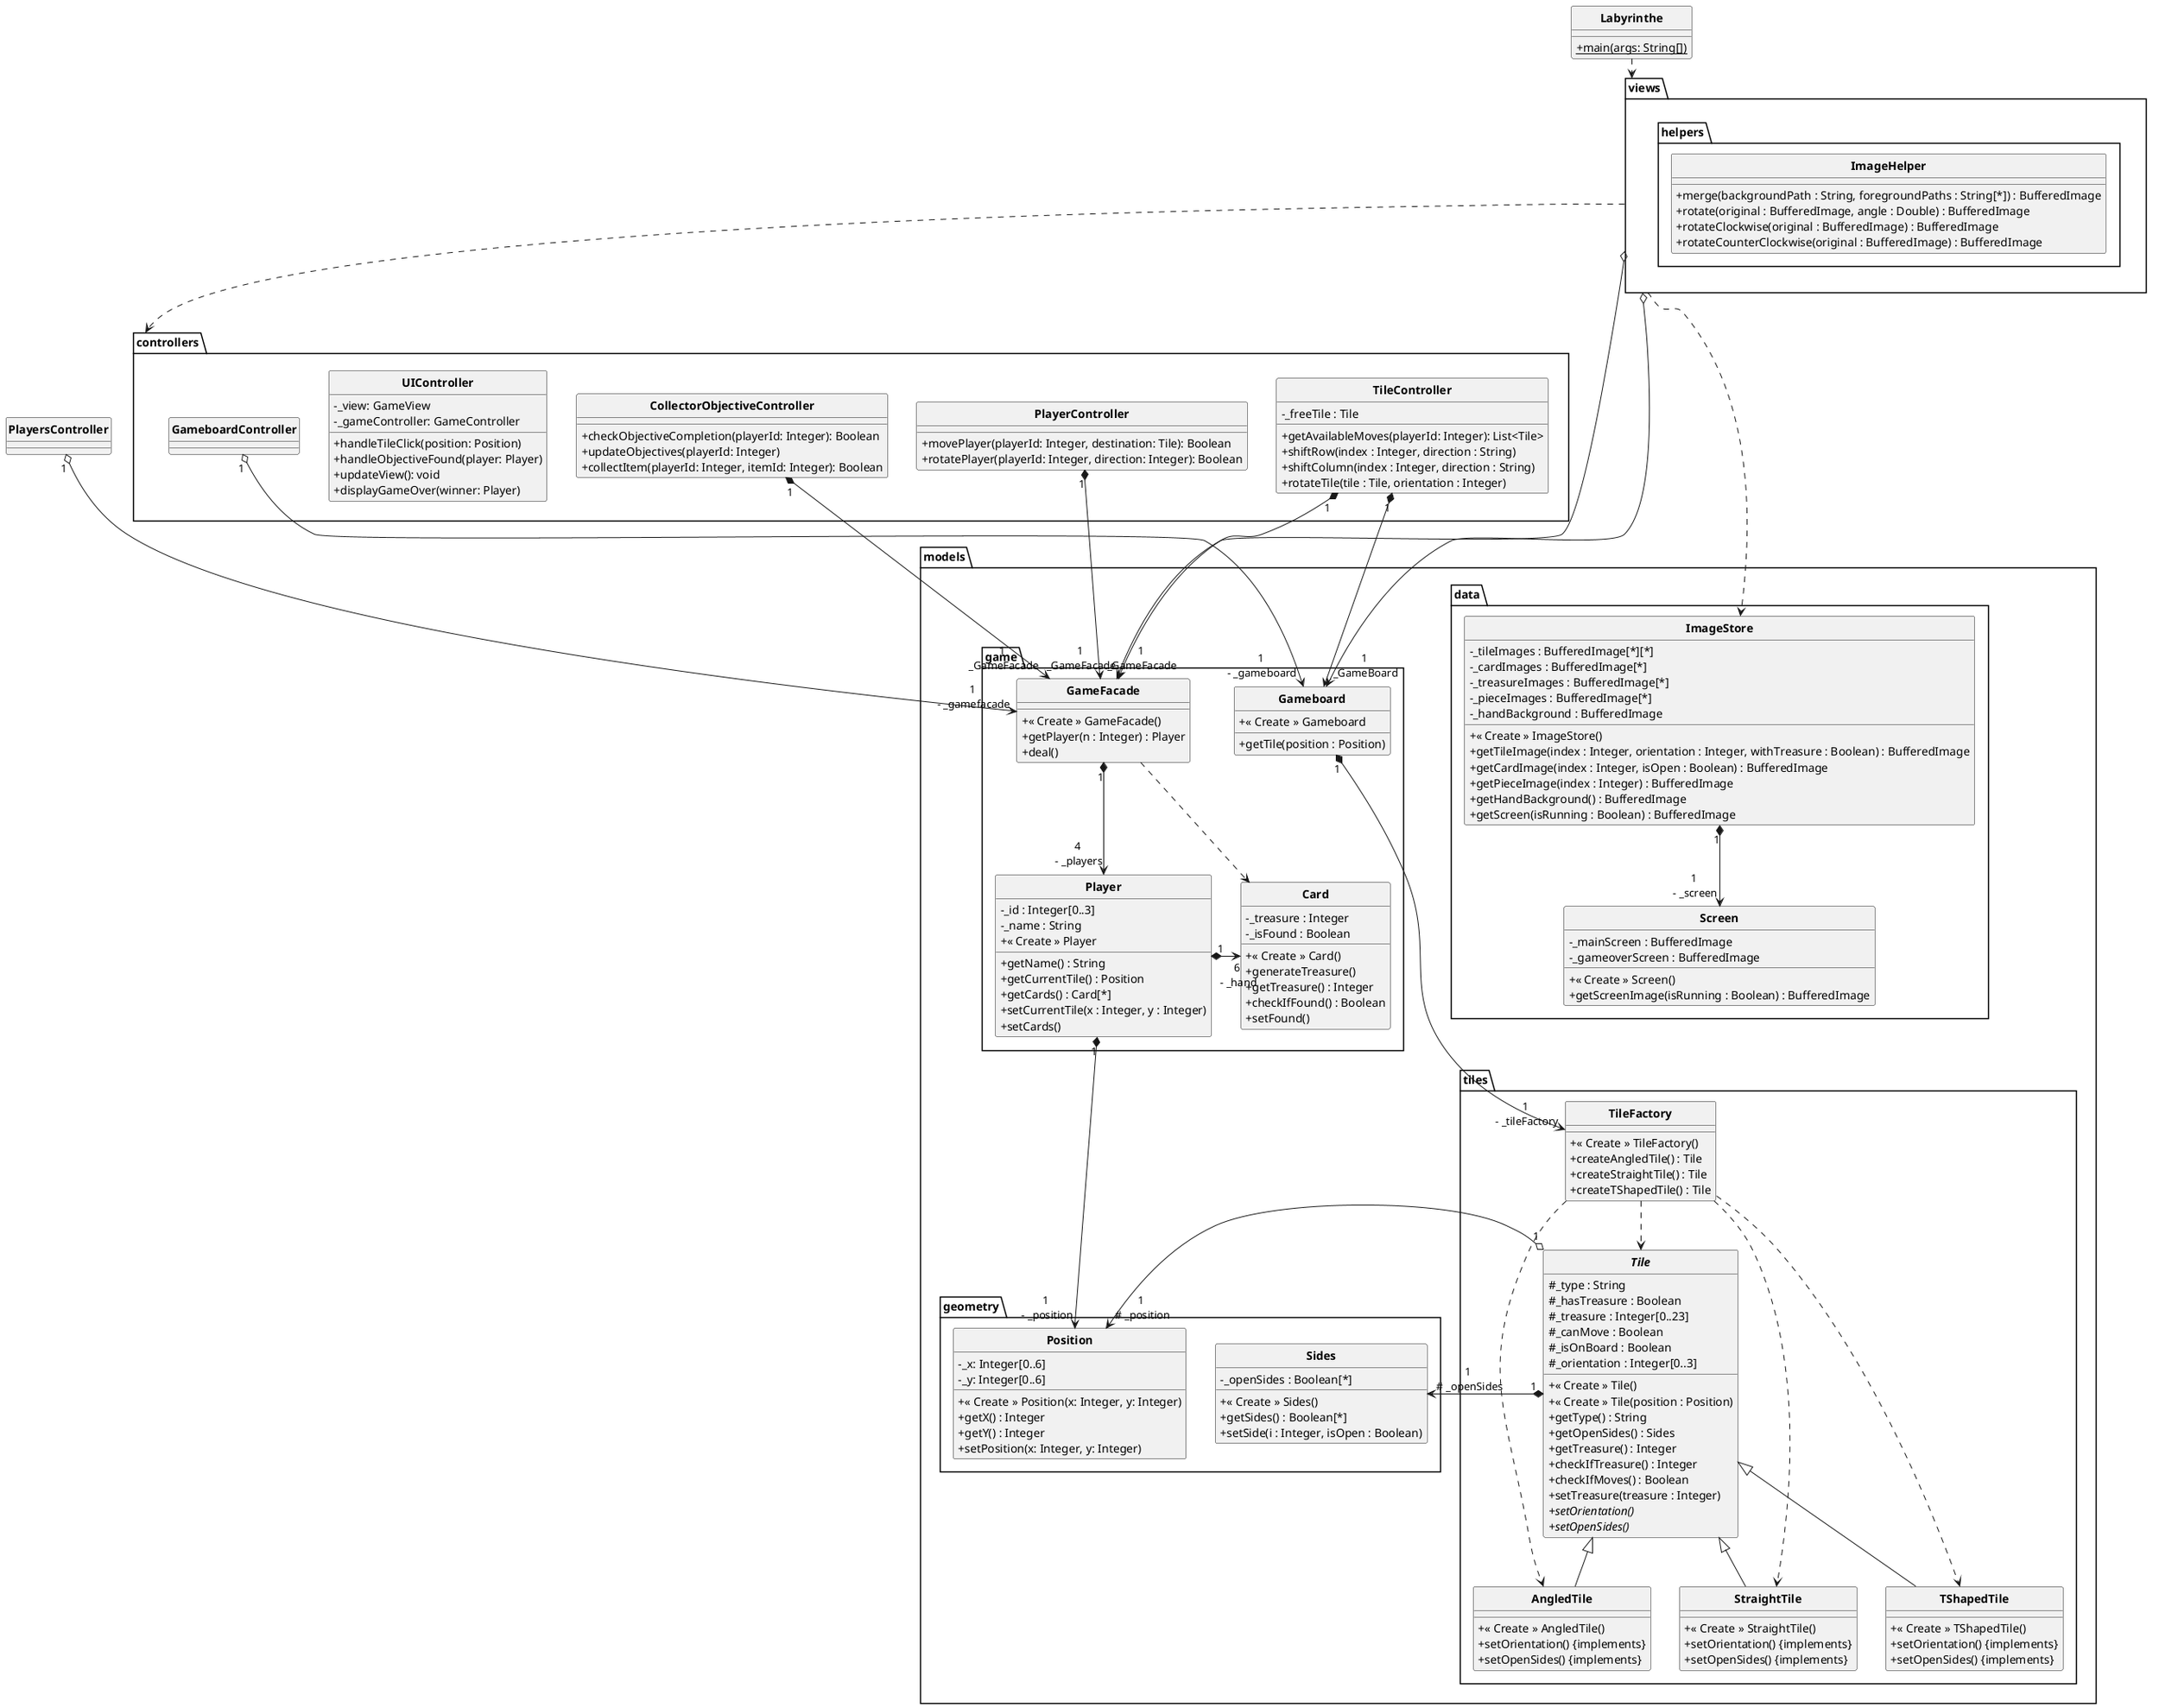 @startuml Labyrinthe

skinparam style strictuml
skinparam classAttributeIconSize 0
skinparam classFontStyle Bold
hide enum methods

class Labyrinthe
{
    + {static} main(args: String[])
}

package views
{
	package helpers {
		'classe fournie :
		class ImageHelper {
			+ merge(backgroundPath : String, foregroundPaths : String[*]) : BufferedImage
			+ rotate(original : BufferedImage, angle : Double) : BufferedImage
			+ rotateClockwise(original : BufferedImage) : BufferedImage
			+ rotateCounterClockwise(original : BufferedImage) : BufferedImage
		}
	}
}

package controllers
{

   class TileController {


           + getAvailableMoves(playerId: Integer): List<Tile>
       - _freeTile : Tile
       + shiftRow(index : Integer, direction : String)
       + shiftColumn(index : Integer, direction : String)
       + rotateTile(tile : Tile, orientation : Integer)
   }
   class PlayerController {

       + movePlayer(playerId: Integer, destination: Tile): Boolean
           + rotatePlayer(playerId: Integer, direction: Integer): Boolean
   }
   class CollectorObjectiveController {



       + checkObjectiveCompletion(playerId: Integer): Boolean
       + updateObjectives(playerId: Integer)
       + collectItem(playerId: Integer, itemId: Integer): Boolean
   }
   class UIController {
       - _view: GameView
       - _gameController: GameController

       + handleTileClick(position: Position)
       + handleObjectiveFound(player: Player)
       + updateView(): void
       + displayGameOver(winner: Player)
   }


    class GameboardController {}
}

package models
{
	package tiles {
		class TileFactory {
			+ « Create » TileFactory()
			+ createAngledTile() : Tile
			+ createStraightTile() : Tile
			+ createTShapedTile() : Tile
		}

		abstract class Tile {
			# _type : String
			# _hasTreasure : Boolean
			# _treasure : Integer[0..23]
			# _canMove : Boolean
			# _isOnBoard : Boolean
			# _orientation : Integer[0..3]
			+ « Create » Tile()
			+ « Create » Tile(position : Position)
			+ getType() : String
			'récupérer les voies de passage :
			+ getOpenSides() : Sides
			+ getTreasure() : Integer
			+ checkIfTreasure() : Integer
			+ checkIfMoves() : Boolean
			+ setTreasure(treasure : Integer)
			+ {abstract} setOrientation()
			+ {abstract} setOpenSides()
		}
		class AngledTile extends Tile {
			+ « Create » AngledTile()
			+ setOrientation() {implements}
			+ setOpenSides() {implements}
		}
		class StraightTile extends Tile {
			+ « Create » StraightTile()
			+ setOrientation() {implements}
			+ setOpenSides() {implements}
		}
		class TShapedTile extends Tile {
			+ « Create » TShapedTile()
			+ setOrientation() {implements}
			+ setOpenSides() {implements}
		}
	}

	package geometry {
		class Sides {
			- _openSides : Boolean[*]
			+ « Create » Sides()
			+ getSides() : Boolean[*]
			+ setSide(i : Integer, isOpen : Boolean)
		}

		class Position {
			- _x: Integer[0..6]
			- _y: Integer[0..6]
			+ « Create » Position(x: Integer, y: Integer)
			+ getX() : Integer
			+ getY() : Integer
			+ setPosition(x: Integer, y: Integer)
		}
	}

	package game {

		class GameFacade {
            + « Create » GameFacade()
            'On instancie les cartes et on fait l'attribution ici
            + getPlayer(n : Integer) : Player
            + deal()
		}

		class Gameboard {
            + « Create » Gameboard
            'Et pour la tuile libre ? (-1, -1) ?
            + getTile(position : Position)
		}
		'class Hallway {}

		class Card {
		    - _treasure : Integer
		    ' si l'objectif est rempli
			- _isFound : Boolean
			' génération du trésor aléatoire, dans la limite des trésors encore disponibles
			+ « Create » Card()
			+ generateTreasure()
            + getTreasure() : Integer
            + checkIfFound() : Boolean
            ' Un trésor trouvé ne peut pas être re-caché, on ne peut donc pas remettre isFound à false
            + setFound()
		}

		class Player {
			- _id : Integer[0..3]
			- _name : String
			+ « Create » Player
			+ getName() : String
			+ getCurrentTile() : Position
			+ getCards() : Card[*]
			+ setCurrentTile(x : Integer, y : Integer)
			+ setCards()
		}
    }

    package data {
		class ImageStore {
			'pour chaque tuile, ses positions :
			- _tileImages : BufferedImage[*][*]
			 'recto et verso de la carte, sans dessin :
			- _cardImages : BufferedImage[*]
			'à superposer avec les tuiles et les cartes :
			- _treasureImages : BufferedImage[*]
			'4 pions de couleurs différentes :
			- _pieceImages : BufferedImage[*]
			'zone joueur :
			- _handBackground : BufferedImage
			+ « Create » ImageStore()
			+ getTileImage(index : Integer, orientation : Integer, withTreasure : Boolean) : BufferedImage
			+ getCardImage(index : Integer, isOpen : Boolean) : BufferedImage
			+ getPieceImage(index : Integer) : BufferedImage
			+ getHandBackground() : BufferedImage
			+ getScreen(isRunning : Boolean) : BufferedImage
		}

		class Screen {
			- _mainScreen : BufferedImage
			- _gameoverScreen : BufferedImage
			+ « Create » Screen()
			'si le jeu est toujours en cours, retourner l'écran principal :
			+ getScreenImage(isRunning : Boolean) : BufferedImage
		}
	}
}

Labyrinthe ..> views
views ....> ImageStore
views o--> GameFacade
views o--> Gameboard
views .> controllers
PlayersController "1" o--> "1\n - _gamefacade" GameFacade
GameboardController "1" o--> "1\n - _gameboard" Gameboard

'Gameboard "1" *--> "6\n _hallways" Hallway
Gameboard "1" *---> "1\n - _tileFactory" TileFactory
Player "1" *-> "6\n - _hand" Card
Player "1" *--> "1\n - _position" Position
GameFacade "1" *--> "4\n - _players" Player
GameFacade ..> Card
ImageStore "1" *--> "1\n - _screen" Screen
Tile "1" o-> "1\n # _position" Position
Tile "1" *-> "1\n # _openSides" Sides
TileFactory ..> AngledTile
TileFactory ..> StraightTile
TileFactory ..> TShapedTile
TileFactory ..> Tile
TileController "1" *--> "1\n _GameBoard" Gameboard
TileController "1" *--> "1\n _GameFacade" GameFacade
PlayerController "1" *--> "1\n _GameFacade" GameFacade
CollectorObjectiveController "1" *--> "1\n _GameFacade" GameFacade
@enduml
